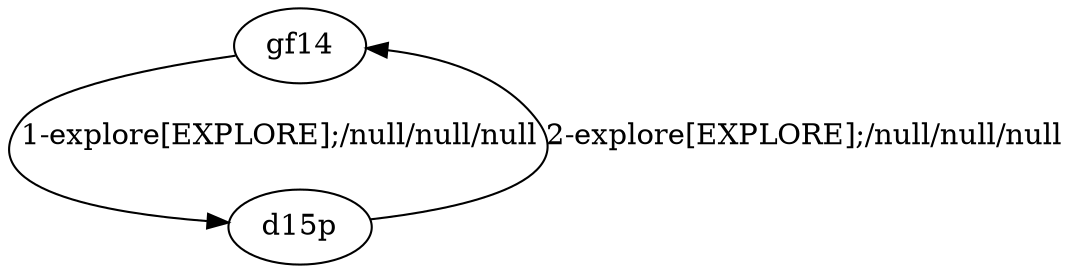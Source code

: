 # Total number of goals covered by this test: 1
# d15p --> gf14

digraph g {
"gf14" -> "d15p" [label = "1-explore[EXPLORE];/null/null/null"];
"d15p" -> "gf14" [label = "2-explore[EXPLORE];/null/null/null"];
}